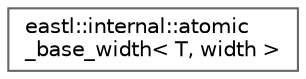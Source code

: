 digraph "类继承关系图"
{
 // LATEX_PDF_SIZE
  bgcolor="transparent";
  edge [fontname=Helvetica,fontsize=10,labelfontname=Helvetica,labelfontsize=10];
  node [fontname=Helvetica,fontsize=10,shape=box,height=0.2,width=0.4];
  rankdir="LR";
  Node0 [id="Node000000",label="eastl::internal::atomic\l_base_width\< T, width \>",height=0.2,width=0.4,color="grey40", fillcolor="white", style="filled",URL="$structeastl_1_1internal_1_1atomic__base__width.html",tooltip=" "];
}
